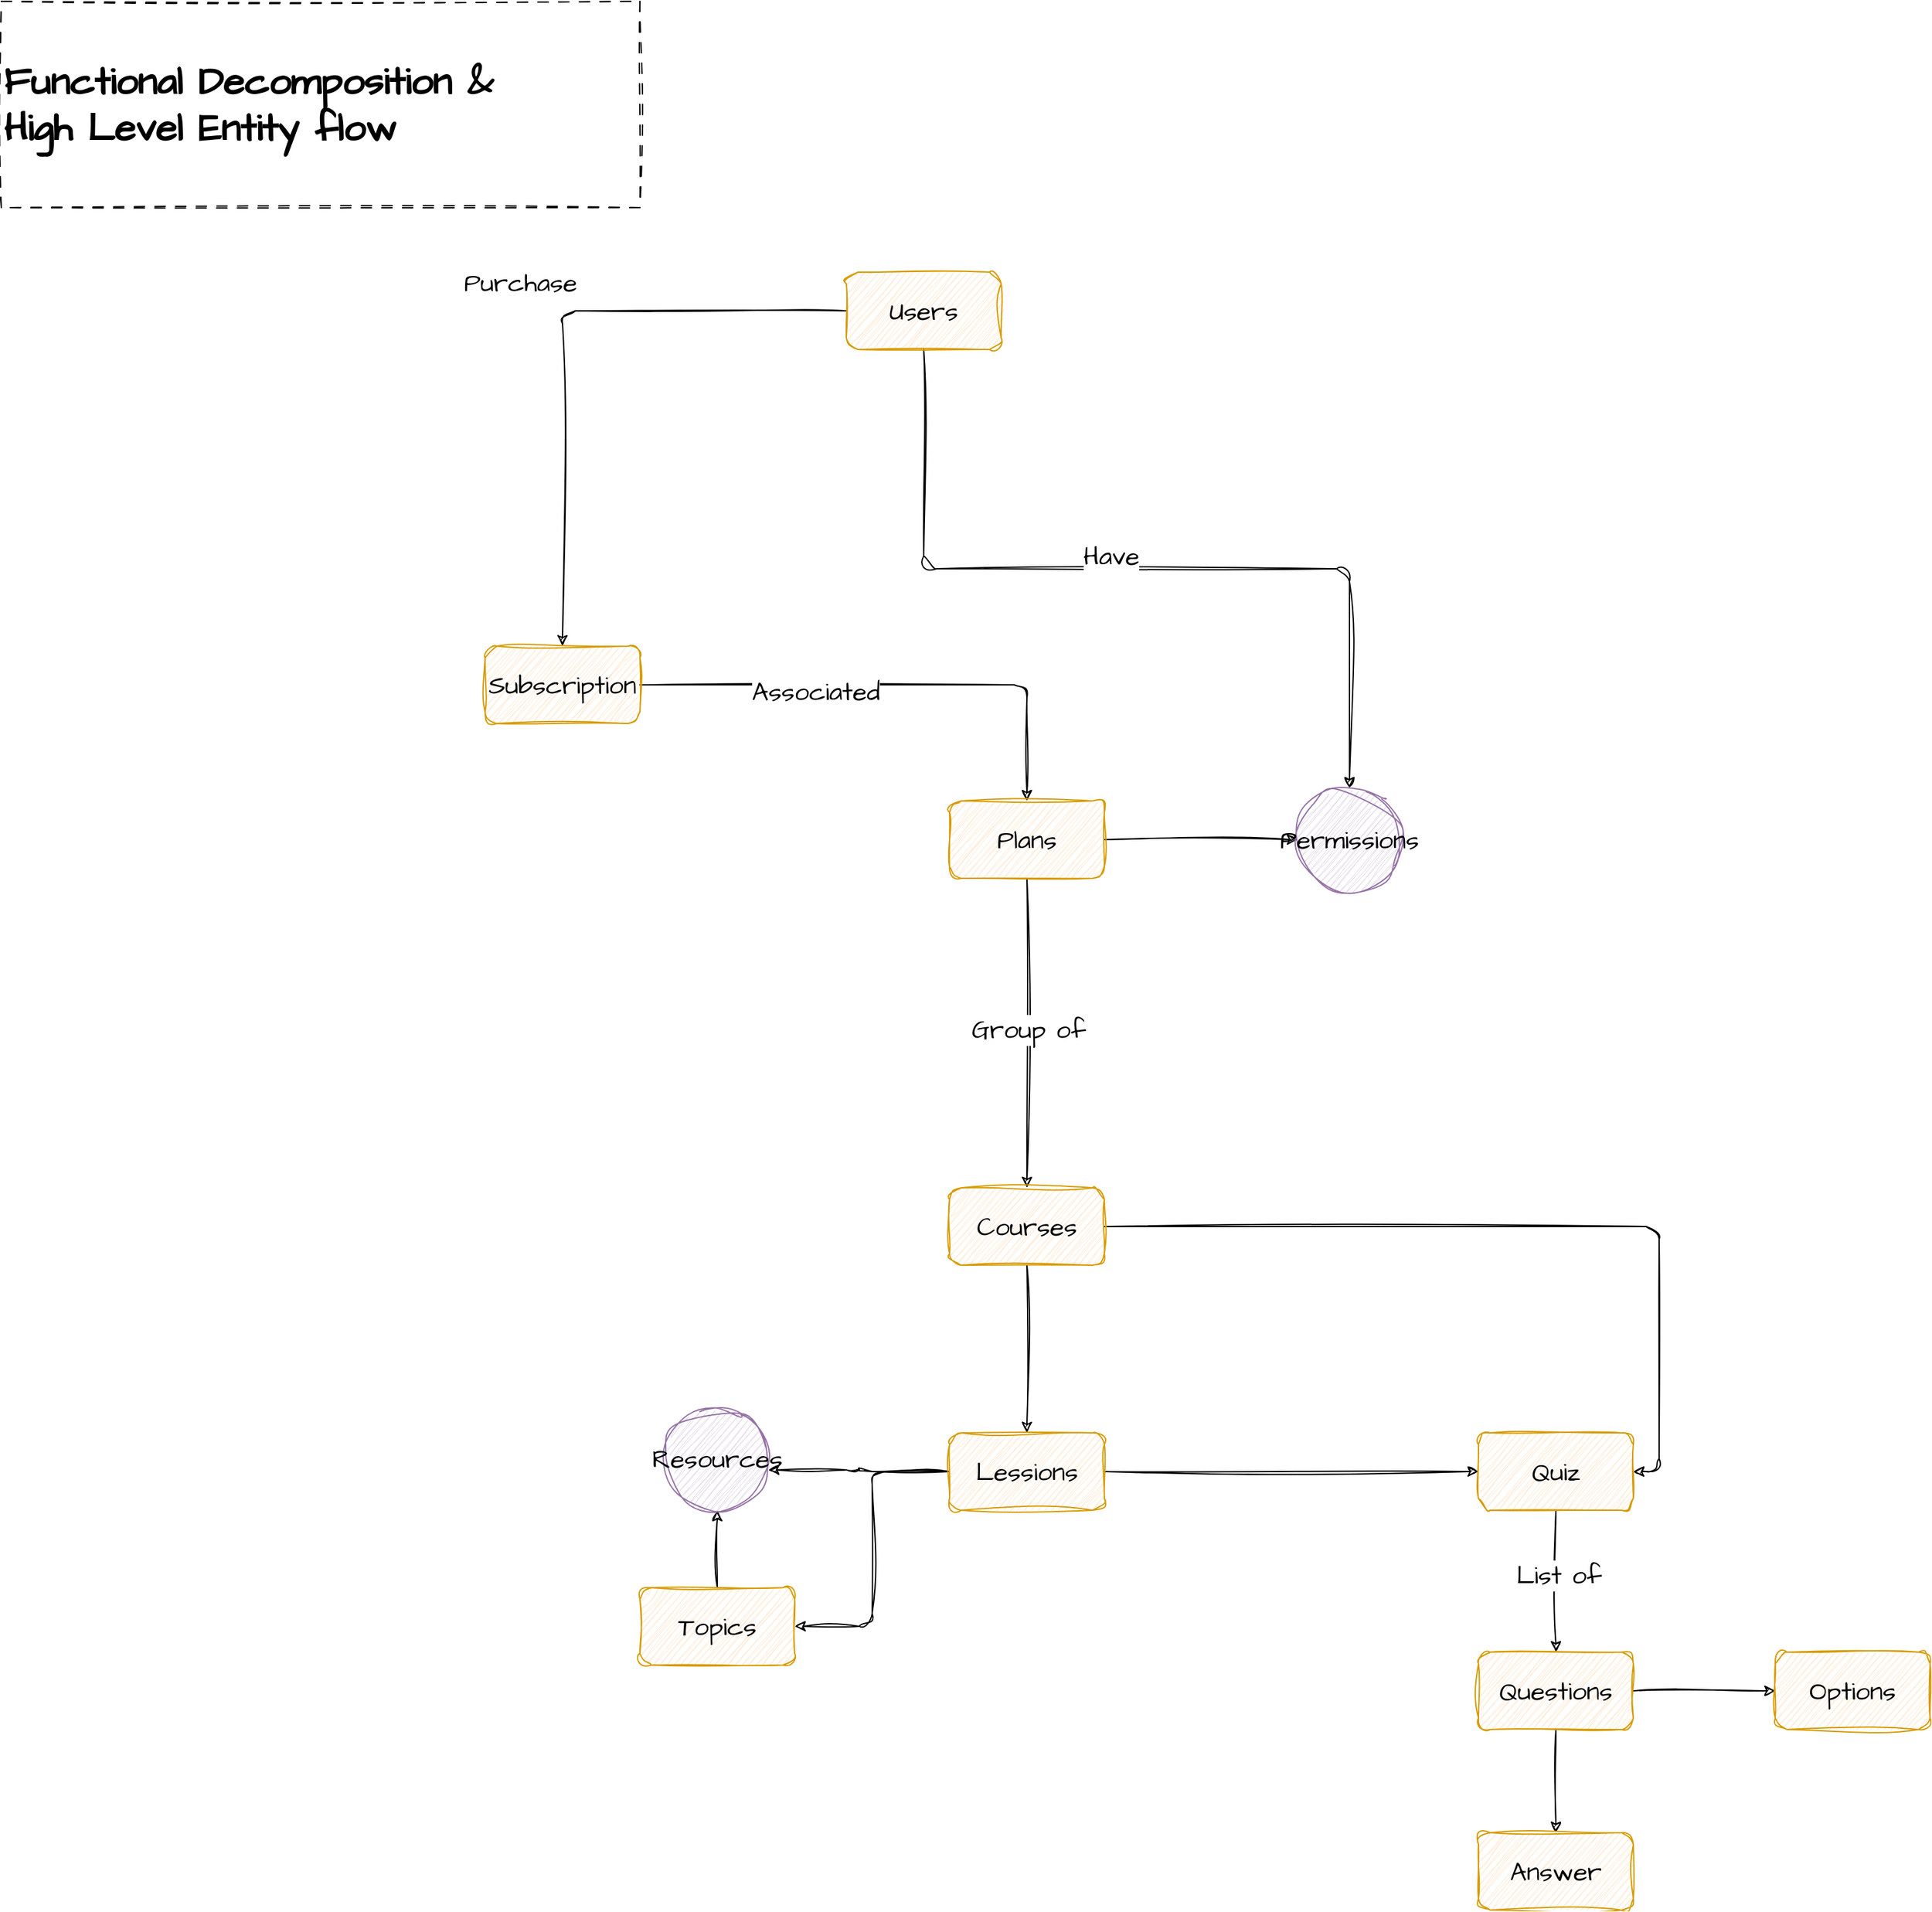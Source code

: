 <mxfile version="22.1.16" type="github">
  <diagram name="Page-1" id="ZB7aAMJd4eDQ774ikY8W">
    <mxGraphModel dx="2206" dy="2318" grid="1" gridSize="10" guides="1" tooltips="1" connect="1" arrows="1" fold="1" page="1" pageScale="1" pageWidth="850" pageHeight="1100" math="0" shadow="0">
      <root>
        <mxCell id="0" />
        <mxCell id="1" parent="0" />
        <mxCell id="tR3j2yOGs6IdBFS4nz_w-4" value="" style="edgeStyle=orthogonalEdgeStyle;rounded=1;sketch=1;hachureGap=4;jiggle=2;curveFitting=1;orthogonalLoop=1;jettySize=auto;html=1;fontFamily=Architects Daughter;fontSource=https%3A%2F%2Ffonts.googleapis.com%2Fcss%3Ffamily%3DArchitects%2BDaughter;fontSize=16;curved=0;" edge="1" parent="1" source="tR3j2yOGs6IdBFS4nz_w-1" target="tR3j2yOGs6IdBFS4nz_w-3">
          <mxGeometry relative="1" as="geometry" />
        </mxCell>
        <mxCell id="tR3j2yOGs6IdBFS4nz_w-5" value="Purchase" style="edgeLabel;html=1;align=center;verticalAlign=middle;resizable=0;points=[];fontSize=20;fontFamily=Architects Daughter;rounded=1;" vertex="1" connectable="0" parent="tR3j2yOGs6IdBFS4nz_w-4">
          <mxGeometry x="-0.084" y="22" relative="1" as="geometry">
            <mxPoint x="-55" y="-22" as="offset" />
          </mxGeometry>
        </mxCell>
        <mxCell id="tR3j2yOGs6IdBFS4nz_w-40" style="edgeStyle=orthogonalEdgeStyle;rounded=1;sketch=1;hachureGap=4;jiggle=2;curveFitting=1;orthogonalLoop=1;jettySize=auto;html=1;entryX=0.5;entryY=0;entryDx=0;entryDy=0;fontFamily=Architects Daughter;fontSource=https%3A%2F%2Ffonts.googleapis.com%2Fcss%3Ffamily%3DArchitects%2BDaughter;fontSize=20;fontColor=default;exitX=0.5;exitY=1;exitDx=0;exitDy=0;" edge="1" parent="1" source="tR3j2yOGs6IdBFS4nz_w-1" target="tR3j2yOGs6IdBFS4nz_w-11">
          <mxGeometry relative="1" as="geometry" />
        </mxCell>
        <mxCell id="tR3j2yOGs6IdBFS4nz_w-41" value="Have" style="edgeLabel;html=1;align=center;verticalAlign=middle;resizable=0;points=[];fontSize=20;fontFamily=Architects Daughter;fontColor=default;" vertex="1" connectable="0" parent="tR3j2yOGs6IdBFS4nz_w-40">
          <mxGeometry x="-0.34" relative="1" as="geometry">
            <mxPoint x="94" y="-10" as="offset" />
          </mxGeometry>
        </mxCell>
        <mxCell id="tR3j2yOGs6IdBFS4nz_w-1" value="Users" style="rounded=1;whiteSpace=wrap;html=1;sketch=1;hachureGap=4;jiggle=2;curveFitting=1;fontFamily=Architects Daughter;fontSource=https%3A%2F%2Ffonts.googleapis.com%2Fcss%3Ffamily%3DArchitects%2BDaughter;fontSize=20;fillColor=#ffe6cc;strokeColor=#d79b00;" vertex="1" parent="1">
          <mxGeometry x="680" y="-230" width="120" height="60" as="geometry" />
        </mxCell>
        <mxCell id="tR3j2yOGs6IdBFS4nz_w-7" value="" style="edgeStyle=orthogonalEdgeStyle;rounded=1;sketch=1;hachureGap=4;jiggle=2;curveFitting=1;orthogonalLoop=1;jettySize=auto;html=1;fontFamily=Architects Daughter;fontSource=https%3A%2F%2Ffonts.googleapis.com%2Fcss%3Ffamily%3DArchitects%2BDaughter;fontSize=16;curved=0;" edge="1" parent="1" source="tR3j2yOGs6IdBFS4nz_w-3" target="tR3j2yOGs6IdBFS4nz_w-6">
          <mxGeometry relative="1" as="geometry" />
        </mxCell>
        <mxCell id="tR3j2yOGs6IdBFS4nz_w-8" value="Associated" style="edgeLabel;html=1;align=center;verticalAlign=middle;resizable=0;points=[];fontSize=20;fontFamily=Architects Daughter;" vertex="1" connectable="0" parent="tR3j2yOGs6IdBFS4nz_w-7">
          <mxGeometry x="-0.303" y="-5" relative="1" as="geometry">
            <mxPoint as="offset" />
          </mxGeometry>
        </mxCell>
        <mxCell id="tR3j2yOGs6IdBFS4nz_w-3" value="Subscription" style="rounded=1;whiteSpace=wrap;html=1;sketch=1;hachureGap=4;jiggle=2;curveFitting=1;fontFamily=Architects Daughter;fontSource=https%3A%2F%2Ffonts.googleapis.com%2Fcss%3Ffamily%3DArchitects%2BDaughter;fontSize=20;fillColor=#ffe6cc;strokeColor=#d79b00;" vertex="1" parent="1">
          <mxGeometry x="400" y="60" width="120" height="60" as="geometry" />
        </mxCell>
        <mxCell id="tR3j2yOGs6IdBFS4nz_w-12" value="" style="edgeStyle=orthogonalEdgeStyle;rounded=1;sketch=1;hachureGap=4;jiggle=2;curveFitting=1;orthogonalLoop=1;jettySize=auto;html=1;fontFamily=Architects Daughter;fontSource=https%3A%2F%2Ffonts.googleapis.com%2Fcss%3Ffamily%3DArchitects%2BDaughter;fontSize=16;curved=0;" edge="1" parent="1" source="tR3j2yOGs6IdBFS4nz_w-6" target="tR3j2yOGs6IdBFS4nz_w-11">
          <mxGeometry relative="1" as="geometry" />
        </mxCell>
        <mxCell id="tR3j2yOGs6IdBFS4nz_w-14" value="" style="edgeStyle=orthogonalEdgeStyle;rounded=1;sketch=1;hachureGap=4;jiggle=2;curveFitting=1;orthogonalLoop=1;jettySize=auto;html=1;fontFamily=Architects Daughter;fontSource=https%3A%2F%2Ffonts.googleapis.com%2Fcss%3Ffamily%3DArchitects%2BDaughter;fontSize=16;" edge="1" parent="1" source="tR3j2yOGs6IdBFS4nz_w-6" target="tR3j2yOGs6IdBFS4nz_w-13">
          <mxGeometry relative="1" as="geometry" />
        </mxCell>
        <mxCell id="tR3j2yOGs6IdBFS4nz_w-15" value="Group of" style="edgeLabel;html=1;align=center;verticalAlign=middle;resizable=0;points=[];fontSize=20;fontFamily=Architects Daughter;" vertex="1" connectable="0" parent="tR3j2yOGs6IdBFS4nz_w-14">
          <mxGeometry x="-0.024" y="1" relative="1" as="geometry">
            <mxPoint as="offset" />
          </mxGeometry>
        </mxCell>
        <mxCell id="tR3j2yOGs6IdBFS4nz_w-6" value="Plans" style="whiteSpace=wrap;html=1;fontSize=20;fontFamily=Architects Daughter;fillColor=#ffe6cc;strokeColor=#d79b00;rounded=1;sketch=1;hachureGap=4;jiggle=2;curveFitting=1;fontSource=https%3A%2F%2Ffonts.googleapis.com%2Fcss%3Ffamily%3DArchitects%2BDaughter;" vertex="1" parent="1">
          <mxGeometry x="760" y="180" width="120" height="60" as="geometry" />
        </mxCell>
        <mxCell id="tR3j2yOGs6IdBFS4nz_w-11" value="Permissions" style="ellipse;whiteSpace=wrap;html=1;fontSize=20;fontFamily=Architects Daughter;fillColor=#e1d5e7;strokeColor=#9673a6;rounded=1;sketch=1;hachureGap=4;jiggle=2;curveFitting=1;fontSource=https%3A%2F%2Ffonts.googleapis.com%2Fcss%3Ffamily%3DArchitects%2BDaughter;" vertex="1" parent="1">
          <mxGeometry x="1030" y="170" width="80" height="80" as="geometry" />
        </mxCell>
        <mxCell id="tR3j2yOGs6IdBFS4nz_w-21" value="" style="edgeStyle=orthogonalEdgeStyle;rounded=1;sketch=1;hachureGap=4;jiggle=2;curveFitting=1;orthogonalLoop=1;jettySize=auto;html=1;fontFamily=Architects Daughter;fontSource=https%3A%2F%2Ffonts.googleapis.com%2Fcss%3Ffamily%3DArchitects%2BDaughter;fontSize=16;" edge="1" parent="1" source="tR3j2yOGs6IdBFS4nz_w-13" target="tR3j2yOGs6IdBFS4nz_w-20">
          <mxGeometry relative="1" as="geometry" />
        </mxCell>
        <mxCell id="tR3j2yOGs6IdBFS4nz_w-30" style="edgeStyle=orthogonalEdgeStyle;rounded=1;sketch=1;hachureGap=4;jiggle=2;curveFitting=1;orthogonalLoop=1;jettySize=auto;html=1;entryX=1;entryY=0.5;entryDx=0;entryDy=0;fontFamily=Architects Daughter;fontSource=https%3A%2F%2Ffonts.googleapis.com%2Fcss%3Ffamily%3DArchitects%2BDaughter;fontSize=16;" edge="1" parent="1" source="tR3j2yOGs6IdBFS4nz_w-13" target="tR3j2yOGs6IdBFS4nz_w-28">
          <mxGeometry relative="1" as="geometry" />
        </mxCell>
        <mxCell id="tR3j2yOGs6IdBFS4nz_w-13" value="Courses" style="whiteSpace=wrap;html=1;fontSize=20;fontFamily=Architects Daughter;fillColor=#ffe6cc;strokeColor=#d79b00;rounded=1;sketch=1;hachureGap=4;jiggle=2;curveFitting=1;fontSource=https%3A%2F%2Ffonts.googleapis.com%2Fcss%3Ffamily%3DArchitects%2BDaughter;" vertex="1" parent="1">
          <mxGeometry x="760" y="480" width="120" height="60" as="geometry" />
        </mxCell>
        <mxCell id="tR3j2yOGs6IdBFS4nz_w-27" value="" style="edgeStyle=orthogonalEdgeStyle;rounded=1;sketch=1;hachureGap=4;jiggle=2;curveFitting=1;orthogonalLoop=1;jettySize=auto;html=1;fontFamily=Architects Daughter;fontSource=https%3A%2F%2Ffonts.googleapis.com%2Fcss%3Ffamily%3DArchitects%2BDaughter;fontSize=16;entryX=1;entryY=0.5;entryDx=0;entryDy=0;" edge="1" parent="1" source="tR3j2yOGs6IdBFS4nz_w-20" target="tR3j2yOGs6IdBFS4nz_w-26">
          <mxGeometry relative="1" as="geometry" />
        </mxCell>
        <mxCell id="tR3j2yOGs6IdBFS4nz_w-29" value="" style="edgeStyle=orthogonalEdgeStyle;rounded=1;sketch=1;hachureGap=4;jiggle=2;curveFitting=1;orthogonalLoop=1;jettySize=auto;html=1;fontFamily=Architects Daughter;fontSource=https%3A%2F%2Ffonts.googleapis.com%2Fcss%3Ffamily%3DArchitects%2BDaughter;fontSize=16;" edge="1" parent="1" source="tR3j2yOGs6IdBFS4nz_w-20" target="tR3j2yOGs6IdBFS4nz_w-28">
          <mxGeometry relative="1" as="geometry" />
        </mxCell>
        <mxCell id="tR3j2yOGs6IdBFS4nz_w-34" style="edgeStyle=orthogonalEdgeStyle;rounded=1;sketch=1;hachureGap=4;jiggle=2;curveFitting=1;orthogonalLoop=1;jettySize=auto;html=1;entryX=0.994;entryY=0.609;entryDx=0;entryDy=0;fontFamily=Architects Daughter;fontSource=https%3A%2F%2Ffonts.googleapis.com%2Fcss%3Ffamily%3DArchitects%2BDaughter;fontSize=16;entryPerimeter=0;" edge="1" parent="1" source="tR3j2yOGs6IdBFS4nz_w-20" target="tR3j2yOGs6IdBFS4nz_w-32">
          <mxGeometry relative="1" as="geometry" />
        </mxCell>
        <mxCell id="tR3j2yOGs6IdBFS4nz_w-20" value="Lessions" style="whiteSpace=wrap;html=1;fontSize=20;fontFamily=Architects Daughter;fillColor=#ffe6cc;strokeColor=#d79b00;rounded=1;sketch=1;hachureGap=4;jiggle=2;curveFitting=1;fontSource=https%3A%2F%2Ffonts.googleapis.com%2Fcss%3Ffamily%3DArchitects%2BDaughter;" vertex="1" parent="1">
          <mxGeometry x="760" y="670" width="120" height="60" as="geometry" />
        </mxCell>
        <mxCell id="tR3j2yOGs6IdBFS4nz_w-33" value="" style="edgeStyle=orthogonalEdgeStyle;rounded=1;sketch=1;hachureGap=4;jiggle=2;curveFitting=1;orthogonalLoop=1;jettySize=auto;html=1;fontFamily=Architects Daughter;fontSource=https%3A%2F%2Ffonts.googleapis.com%2Fcss%3Ffamily%3DArchitects%2BDaughter;fontSize=16;exitX=0.5;exitY=0;exitDx=0;exitDy=0;" edge="1" parent="1" source="tR3j2yOGs6IdBFS4nz_w-26" target="tR3j2yOGs6IdBFS4nz_w-32">
          <mxGeometry relative="1" as="geometry" />
        </mxCell>
        <mxCell id="tR3j2yOGs6IdBFS4nz_w-26" value="Topics" style="whiteSpace=wrap;html=1;fontSize=20;fontFamily=Architects Daughter;fillColor=#ffe6cc;strokeColor=#d79b00;rounded=1;sketch=1;hachureGap=4;jiggle=2;curveFitting=1;fontSource=https%3A%2F%2Ffonts.googleapis.com%2Fcss%3Ffamily%3DArchitects%2BDaughter;" vertex="1" parent="1">
          <mxGeometry x="520" y="790" width="120" height="60" as="geometry" />
        </mxCell>
        <mxCell id="tR3j2yOGs6IdBFS4nz_w-43" value="" style="edgeStyle=orthogonalEdgeStyle;rounded=1;sketch=1;hachureGap=4;jiggle=2;curveFitting=1;orthogonalLoop=1;jettySize=auto;html=1;fontFamily=Architects Daughter;fontSource=https%3A%2F%2Ffonts.googleapis.com%2Fcss%3Ffamily%3DArchitects%2BDaughter;fontSize=20;fontColor=default;" edge="1" parent="1" source="tR3j2yOGs6IdBFS4nz_w-28" target="tR3j2yOGs6IdBFS4nz_w-42">
          <mxGeometry relative="1" as="geometry" />
        </mxCell>
        <mxCell id="tR3j2yOGs6IdBFS4nz_w-44" value="List of" style="edgeLabel;html=1;align=center;verticalAlign=middle;resizable=0;points=[];fontSize=20;fontFamily=Architects Daughter;fontColor=default;" vertex="1" connectable="0" parent="tR3j2yOGs6IdBFS4nz_w-43">
          <mxGeometry x="-0.096" y="2" relative="1" as="geometry">
            <mxPoint as="offset" />
          </mxGeometry>
        </mxCell>
        <mxCell id="tR3j2yOGs6IdBFS4nz_w-28" value="Quiz" style="whiteSpace=wrap;html=1;fontSize=20;fontFamily=Architects Daughter;fillColor=#ffe6cc;strokeColor=#d79b00;rounded=1;sketch=1;hachureGap=4;jiggle=2;curveFitting=1;fontSource=https%3A%2F%2Ffonts.googleapis.com%2Fcss%3Ffamily%3DArchitects%2BDaughter;glass=0;" vertex="1" parent="1">
          <mxGeometry x="1170" y="670" width="120" height="60" as="geometry" />
        </mxCell>
        <mxCell id="tR3j2yOGs6IdBFS4nz_w-32" value="Resources" style="ellipse;whiteSpace=wrap;html=1;fontSize=20;fontFamily=Architects Daughter;fillColor=#e1d5e7;strokeColor=#9673a6;rounded=1;sketch=1;hachureGap=4;jiggle=2;curveFitting=1;fontSource=https%3A%2F%2Ffonts.googleapis.com%2Fcss%3Ffamily%3DArchitects%2BDaughter;" vertex="1" parent="1">
          <mxGeometry x="540" y="650" width="80" height="80" as="geometry" />
        </mxCell>
        <mxCell id="tR3j2yOGs6IdBFS4nz_w-38" value="&lt;b style=&quot;font-size: 30px;&quot;&gt;Functional&amp;nbsp;Decomposition &amp;amp; &lt;br style=&quot;font-size: 30px;&quot;&gt;High Level Entity flow&lt;/b&gt;" style="rounded=0;whiteSpace=wrap;html=1;sketch=1;hachureGap=4;jiggle=2;curveFitting=1;fontFamily=Architects Daughter;fontSource=https%3A%2F%2Ffonts.googleapis.com%2Fcss%3Ffamily%3DArchitects%2BDaughter;fontSize=30;align=left;fillColor=none;dashed=1;dashPattern=8 8;" vertex="1" parent="1">
          <mxGeometry x="25" y="-440" width="495" height="160" as="geometry" />
        </mxCell>
        <mxCell id="tR3j2yOGs6IdBFS4nz_w-46" value="" style="edgeStyle=orthogonalEdgeStyle;rounded=1;sketch=1;hachureGap=4;jiggle=2;curveFitting=1;orthogonalLoop=1;jettySize=auto;html=1;fontFamily=Architects Daughter;fontSource=https%3A%2F%2Ffonts.googleapis.com%2Fcss%3Ffamily%3DArchitects%2BDaughter;fontSize=20;fontColor=default;" edge="1" parent="1" source="tR3j2yOGs6IdBFS4nz_w-42" target="tR3j2yOGs6IdBFS4nz_w-45">
          <mxGeometry relative="1" as="geometry" />
        </mxCell>
        <mxCell id="tR3j2yOGs6IdBFS4nz_w-48" value="" style="edgeStyle=orthogonalEdgeStyle;rounded=1;sketch=1;hachureGap=4;jiggle=2;curveFitting=1;orthogonalLoop=1;jettySize=auto;html=1;fontFamily=Architects Daughter;fontSource=https%3A%2F%2Ffonts.googleapis.com%2Fcss%3Ffamily%3DArchitects%2BDaughter;fontSize=20;fontColor=default;" edge="1" parent="1" source="tR3j2yOGs6IdBFS4nz_w-42" target="tR3j2yOGs6IdBFS4nz_w-47">
          <mxGeometry relative="1" as="geometry" />
        </mxCell>
        <mxCell id="tR3j2yOGs6IdBFS4nz_w-42" value="Questions" style="whiteSpace=wrap;html=1;fontSize=20;fontFamily=Architects Daughter;fillColor=#ffe6cc;strokeColor=#d79b00;rounded=1;sketch=1;hachureGap=4;jiggle=2;curveFitting=1;fontSource=https%3A%2F%2Ffonts.googleapis.com%2Fcss%3Ffamily%3DArchitects%2BDaughter;glass=0;" vertex="1" parent="1">
          <mxGeometry x="1170" y="840" width="120" height="60" as="geometry" />
        </mxCell>
        <mxCell id="tR3j2yOGs6IdBFS4nz_w-45" value="Options" style="whiteSpace=wrap;html=1;fontSize=20;fontFamily=Architects Daughter;fillColor=#ffe6cc;strokeColor=#d79b00;rounded=1;sketch=1;hachureGap=4;jiggle=2;curveFitting=1;fontSource=https%3A%2F%2Ffonts.googleapis.com%2Fcss%3Ffamily%3DArchitects%2BDaughter;glass=0;" vertex="1" parent="1">
          <mxGeometry x="1400" y="840" width="120" height="60" as="geometry" />
        </mxCell>
        <mxCell id="tR3j2yOGs6IdBFS4nz_w-47" value="Answer" style="whiteSpace=wrap;html=1;fontSize=20;fontFamily=Architects Daughter;fillColor=#ffe6cc;strokeColor=#d79b00;rounded=1;sketch=1;hachureGap=4;jiggle=2;curveFitting=1;fontSource=https%3A%2F%2Ffonts.googleapis.com%2Fcss%3Ffamily%3DArchitects%2BDaughter;glass=0;" vertex="1" parent="1">
          <mxGeometry x="1170" y="980" width="120" height="60" as="geometry" />
        </mxCell>
      </root>
    </mxGraphModel>
  </diagram>
</mxfile>

